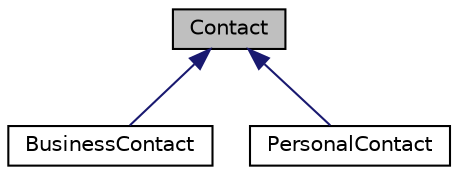 digraph "Contact"
{
  edge [fontname="Helvetica",fontsize="10",labelfontname="Helvetica",labelfontsize="10"];
  node [fontname="Helvetica",fontsize="10",shape=record];
  Node1 [label="Contact",height=0.2,width=0.4,color="black", fillcolor="grey75", style="filled", fontcolor="black"];
  Node1 -> Node2 [dir="back",color="midnightblue",fontsize="10",style="solid",fontname="Helvetica"];
  Node2 [label="BusinessContact",height=0.2,width=0.4,color="black", fillcolor="white", style="filled",URL="$classBusinessContact.html"];
  Node1 -> Node3 [dir="back",color="midnightblue",fontsize="10",style="solid",fontname="Helvetica"];
  Node3 [label="PersonalContact",height=0.2,width=0.4,color="black", fillcolor="white", style="filled",URL="$classPersonalContact.html"];
}
